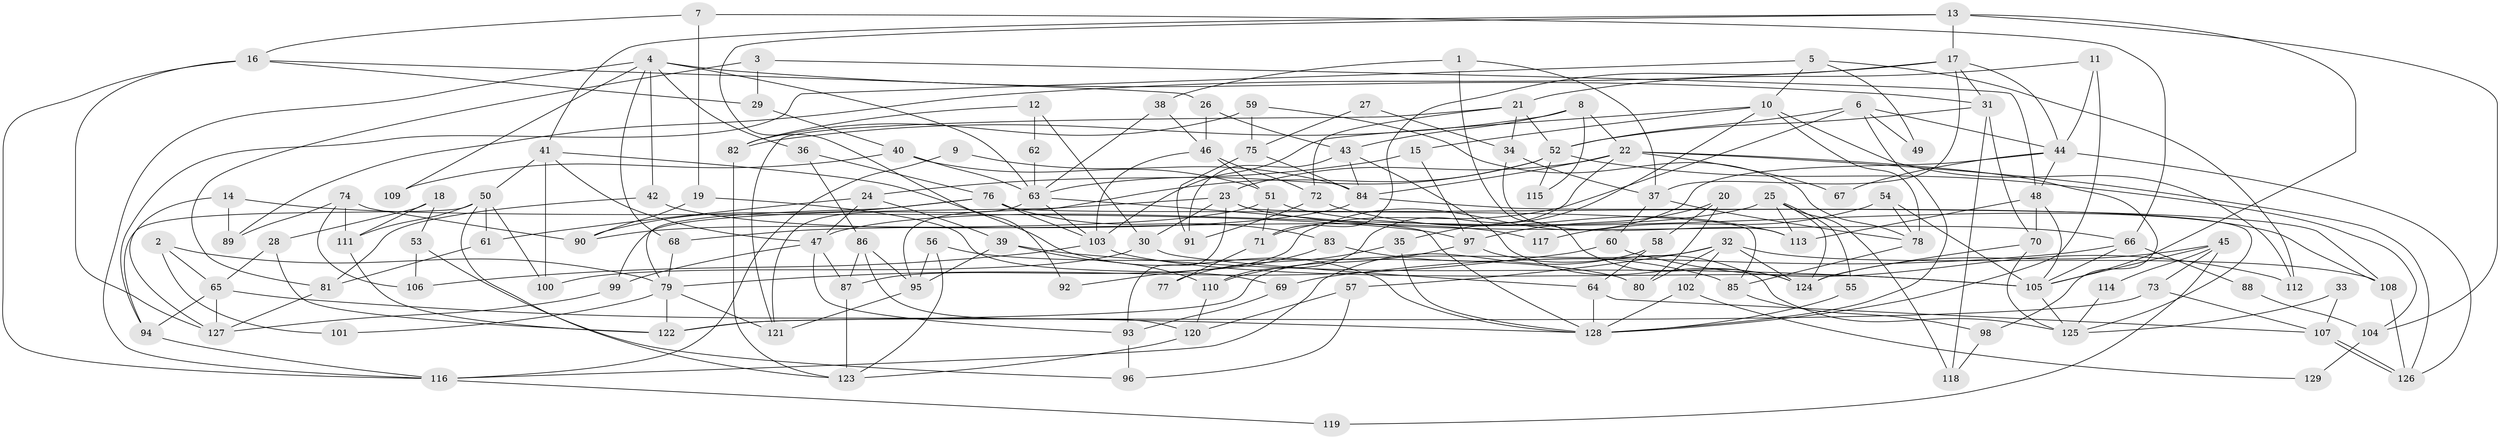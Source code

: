 // coarse degree distribution, {4: 0.16091954022988506, 3: 0.22988505747126436, 7: 0.08045977011494253, 5: 0.1839080459770115, 2: 0.10344827586206896, 6: 0.11494252873563218, 8: 0.05747126436781609, 11: 0.022988505747126436, 9: 0.034482758620689655, 10: 0.011494252873563218}
// Generated by graph-tools (version 1.1) at 2025/41/03/06/25 10:41:59]
// undirected, 129 vertices, 258 edges
graph export_dot {
graph [start="1"]
  node [color=gray90,style=filled];
  1;
  2;
  3;
  4;
  5;
  6;
  7;
  8;
  9;
  10;
  11;
  12;
  13;
  14;
  15;
  16;
  17;
  18;
  19;
  20;
  21;
  22;
  23;
  24;
  25;
  26;
  27;
  28;
  29;
  30;
  31;
  32;
  33;
  34;
  35;
  36;
  37;
  38;
  39;
  40;
  41;
  42;
  43;
  44;
  45;
  46;
  47;
  48;
  49;
  50;
  51;
  52;
  53;
  54;
  55;
  56;
  57;
  58;
  59;
  60;
  61;
  62;
  63;
  64;
  65;
  66;
  67;
  68;
  69;
  70;
  71;
  72;
  73;
  74;
  75;
  76;
  77;
  78;
  79;
  80;
  81;
  82;
  83;
  84;
  85;
  86;
  87;
  88;
  89;
  90;
  91;
  92;
  93;
  94;
  95;
  96;
  97;
  98;
  99;
  100;
  101;
  102;
  103;
  104;
  105;
  106;
  107;
  108;
  109;
  110;
  111;
  112;
  113;
  114;
  115;
  116;
  117;
  118;
  119;
  120;
  121;
  122;
  123;
  124;
  125;
  126;
  127;
  128;
  129;
  1 -- 124;
  1 -- 38;
  1 -- 37;
  2 -- 79;
  2 -- 65;
  2 -- 101;
  3 -- 48;
  3 -- 29;
  3 -- 81;
  4 -- 31;
  4 -- 63;
  4 -- 36;
  4 -- 42;
  4 -- 68;
  4 -- 109;
  4 -- 116;
  5 -- 112;
  5 -- 10;
  5 -- 49;
  5 -- 94;
  6 -- 52;
  6 -- 44;
  6 -- 49;
  6 -- 71;
  6 -- 128;
  7 -- 16;
  7 -- 66;
  7 -- 19;
  8 -- 43;
  8 -- 22;
  8 -- 82;
  8 -- 115;
  9 -- 84;
  9 -- 116;
  10 -- 15;
  10 -- 103;
  10 -- 35;
  10 -- 78;
  10 -- 112;
  11 -- 128;
  11 -- 44;
  11 -- 21;
  12 -- 82;
  12 -- 30;
  12 -- 62;
  13 -- 105;
  13 -- 17;
  13 -- 41;
  13 -- 92;
  13 -- 104;
  14 -- 127;
  14 -- 89;
  14 -- 97;
  15 -- 24;
  15 -- 97;
  16 -- 26;
  16 -- 127;
  16 -- 29;
  16 -- 116;
  17 -- 31;
  17 -- 71;
  17 -- 37;
  17 -- 44;
  17 -- 89;
  18 -- 28;
  18 -- 111;
  18 -- 53;
  19 -- 69;
  19 -- 90;
  20 -- 58;
  20 -- 97;
  20 -- 80;
  21 -- 121;
  21 -- 34;
  21 -- 52;
  21 -- 72;
  22 -- 126;
  22 -- 23;
  22 -- 67;
  22 -- 84;
  22 -- 98;
  22 -- 110;
  23 -- 99;
  23 -- 125;
  23 -- 30;
  23 -- 66;
  23 -- 93;
  24 -- 47;
  24 -- 39;
  24 -- 61;
  25 -- 113;
  25 -- 47;
  25 -- 55;
  25 -- 118;
  25 -- 124;
  26 -- 43;
  26 -- 46;
  27 -- 75;
  27 -- 34;
  28 -- 122;
  28 -- 65;
  29 -- 40;
  30 -- 100;
  30 -- 64;
  31 -- 70;
  31 -- 52;
  31 -- 118;
  32 -- 80;
  32 -- 108;
  32 -- 57;
  32 -- 102;
  32 -- 122;
  32 -- 124;
  33 -- 125;
  33 -- 107;
  34 -- 37;
  34 -- 113;
  35 -- 128;
  35 -- 77;
  36 -- 86;
  36 -- 76;
  37 -- 60;
  37 -- 78;
  38 -- 46;
  38 -- 63;
  39 -- 95;
  39 -- 110;
  39 -- 105;
  40 -- 51;
  40 -- 63;
  40 -- 109;
  41 -- 50;
  41 -- 47;
  41 -- 100;
  41 -- 128;
  42 -- 81;
  42 -- 117;
  43 -- 124;
  43 -- 84;
  43 -- 91;
  44 -- 48;
  44 -- 67;
  44 -- 87;
  44 -- 126;
  45 -- 124;
  45 -- 105;
  45 -- 73;
  45 -- 114;
  45 -- 119;
  46 -- 51;
  46 -- 103;
  46 -- 72;
  47 -- 87;
  47 -- 93;
  47 -- 99;
  48 -- 113;
  48 -- 105;
  48 -- 70;
  50 -- 94;
  50 -- 123;
  50 -- 61;
  50 -- 100;
  50 -- 111;
  51 -- 68;
  51 -- 108;
  51 -- 71;
  52 -- 63;
  52 -- 95;
  52 -- 104;
  52 -- 115;
  53 -- 96;
  53 -- 106;
  54 -- 105;
  54 -- 78;
  54 -- 117;
  55 -- 128;
  56 -- 123;
  56 -- 95;
  56 -- 80;
  57 -- 120;
  57 -- 96;
  58 -- 64;
  58 -- 116;
  59 -- 75;
  59 -- 78;
  59 -- 82;
  60 -- 79;
  60 -- 112;
  61 -- 81;
  62 -- 63;
  63 -- 128;
  63 -- 103;
  63 -- 121;
  64 -- 128;
  64 -- 107;
  65 -- 94;
  65 -- 128;
  65 -- 127;
  66 -- 105;
  66 -- 69;
  66 -- 88;
  68 -- 79;
  69 -- 93;
  70 -- 124;
  70 -- 125;
  71 -- 77;
  72 -- 91;
  72 -- 113;
  73 -- 107;
  73 -- 122;
  74 -- 111;
  74 -- 90;
  74 -- 89;
  74 -- 106;
  75 -- 84;
  75 -- 91;
  76 -- 85;
  76 -- 79;
  76 -- 83;
  76 -- 90;
  76 -- 103;
  78 -- 85;
  79 -- 122;
  79 -- 101;
  79 -- 121;
  81 -- 127;
  82 -- 123;
  83 -- 85;
  83 -- 92;
  84 -- 90;
  84 -- 108;
  85 -- 98;
  86 -- 95;
  86 -- 87;
  86 -- 120;
  87 -- 123;
  88 -- 104;
  93 -- 96;
  94 -- 116;
  95 -- 121;
  97 -- 125;
  97 -- 110;
  98 -- 118;
  99 -- 127;
  102 -- 128;
  102 -- 129;
  103 -- 106;
  103 -- 105;
  104 -- 129;
  105 -- 125;
  107 -- 126;
  107 -- 126;
  108 -- 126;
  110 -- 120;
  111 -- 122;
  114 -- 125;
  116 -- 119;
  120 -- 123;
}
